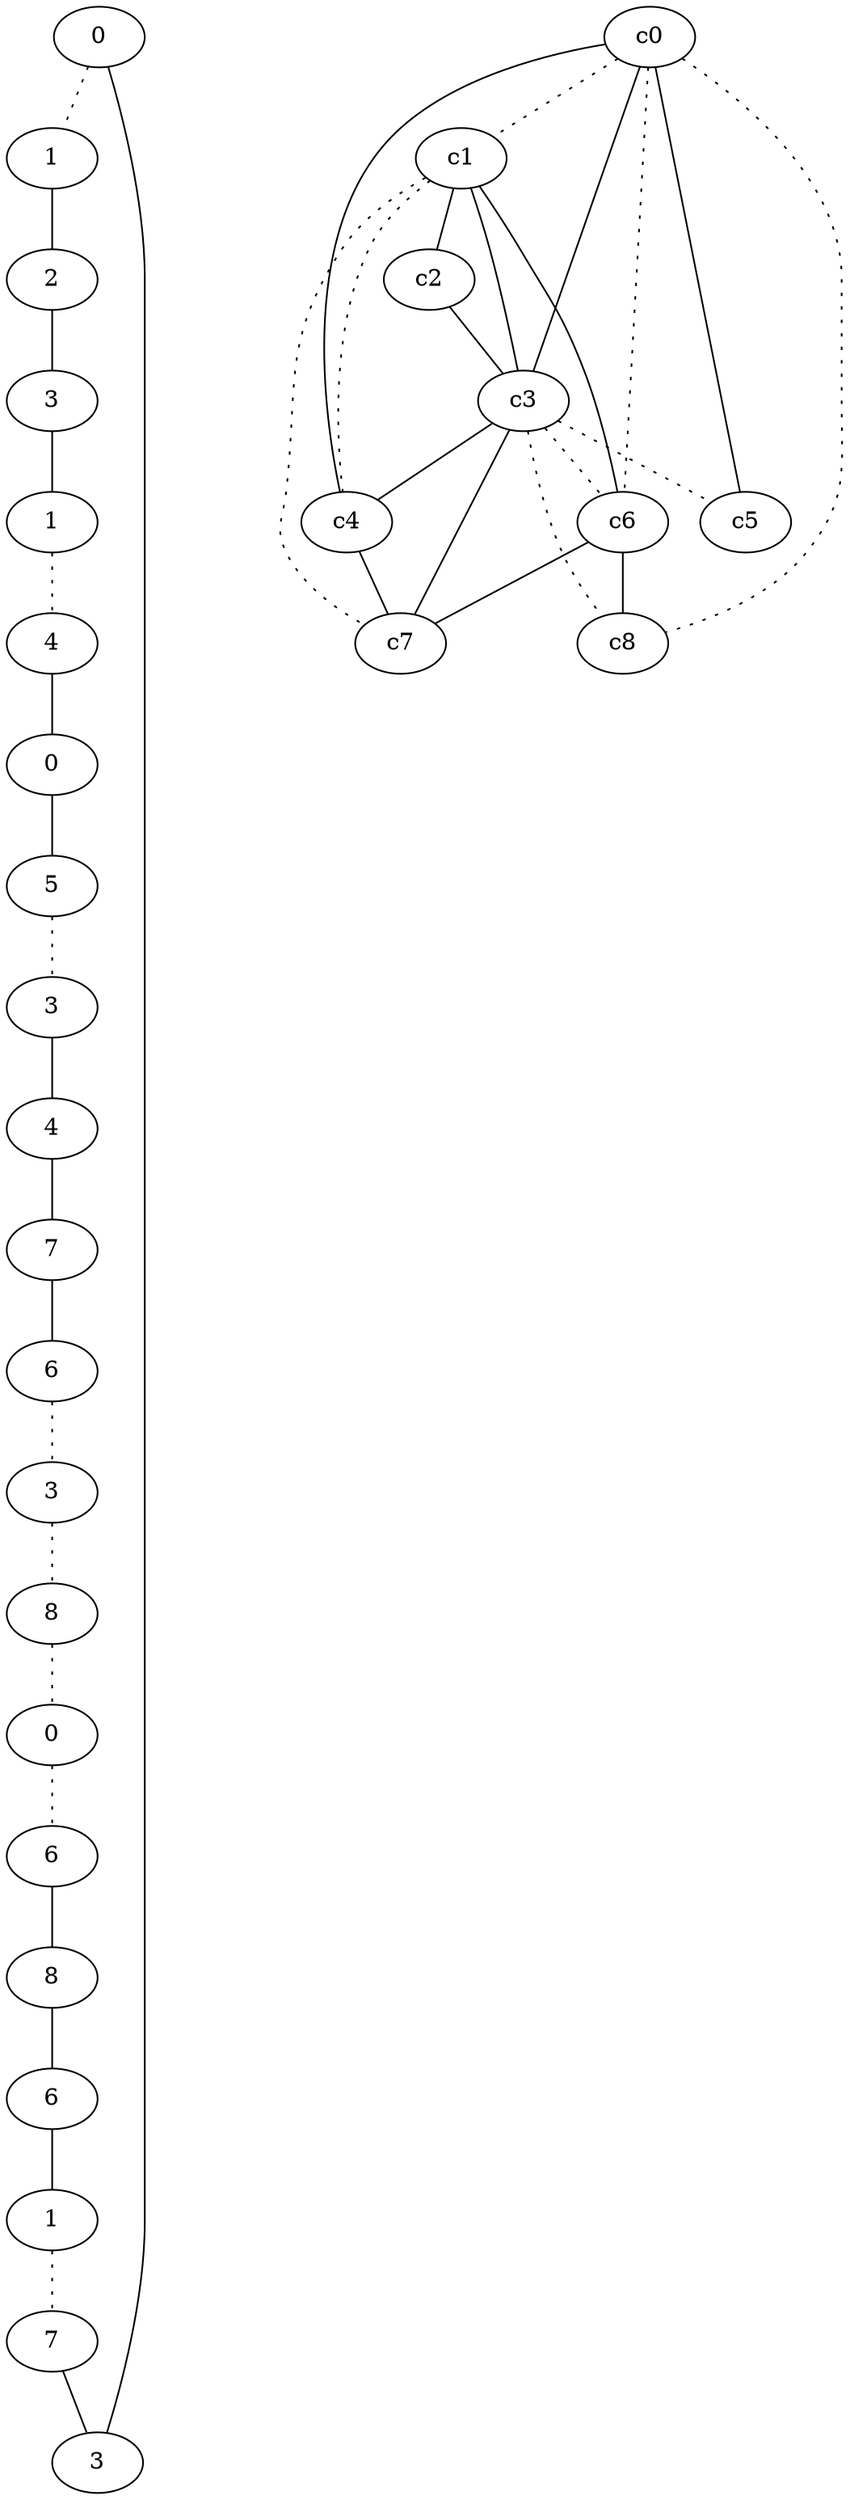 graph {
a0[label=0];
a1[label=1];
a2[label=2];
a3[label=3];
a4[label=1];
a5[label=4];
a6[label=0];
a7[label=5];
a8[label=3];
a9[label=4];
a10[label=7];
a11[label=6];
a12[label=3];
a13[label=8];
a14[label=0];
a15[label=6];
a16[label=8];
a17[label=6];
a18[label=1];
a19[label=7];
a20[label=3];
a0 -- a1 [style=dotted];
a0 -- a20;
a1 -- a2;
a2 -- a3;
a3 -- a4;
a4 -- a5 [style=dotted];
a5 -- a6;
a6 -- a7;
a7 -- a8 [style=dotted];
a8 -- a9;
a9 -- a10;
a10 -- a11;
a11 -- a12 [style=dotted];
a12 -- a13 [style=dotted];
a13 -- a14 [style=dotted];
a14 -- a15 [style=dotted];
a15 -- a16;
a16 -- a17;
a17 -- a18;
a18 -- a19 [style=dotted];
a19 -- a20;
c0 -- c1 [style=dotted];
c0 -- c3;
c0 -- c4;
c0 -- c5;
c0 -- c6 [style=dotted];
c0 -- c8 [style=dotted];
c1 -- c2;
c1 -- c3;
c1 -- c4 [style=dotted];
c1 -- c6;
c1 -- c7 [style=dotted];
c2 -- c3;
c3 -- c4;
c3 -- c5 [style=dotted];
c3 -- c6 [style=dotted];
c3 -- c7;
c3 -- c8 [style=dotted];
c4 -- c7;
c6 -- c7;
c6 -- c8;
}
